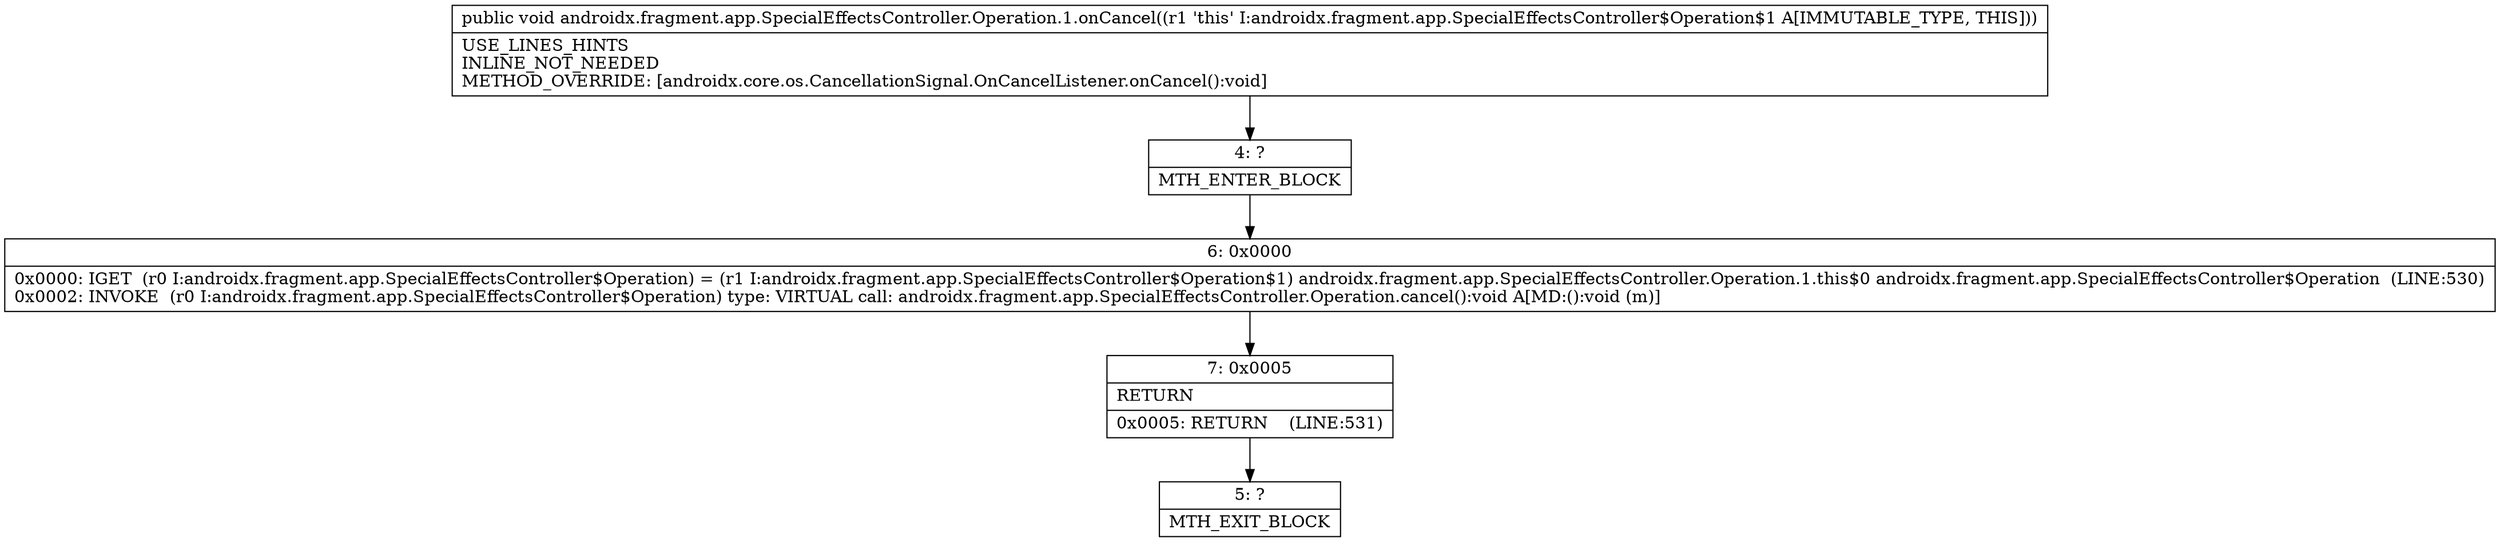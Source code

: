 digraph "CFG forandroidx.fragment.app.SpecialEffectsController.Operation.1.onCancel()V" {
Node_4 [shape=record,label="{4\:\ ?|MTH_ENTER_BLOCK\l}"];
Node_6 [shape=record,label="{6\:\ 0x0000|0x0000: IGET  (r0 I:androidx.fragment.app.SpecialEffectsController$Operation) = (r1 I:androidx.fragment.app.SpecialEffectsController$Operation$1) androidx.fragment.app.SpecialEffectsController.Operation.1.this$0 androidx.fragment.app.SpecialEffectsController$Operation  (LINE:530)\l0x0002: INVOKE  (r0 I:androidx.fragment.app.SpecialEffectsController$Operation) type: VIRTUAL call: androidx.fragment.app.SpecialEffectsController.Operation.cancel():void A[MD:():void (m)]\l}"];
Node_7 [shape=record,label="{7\:\ 0x0005|RETURN\l|0x0005: RETURN    (LINE:531)\l}"];
Node_5 [shape=record,label="{5\:\ ?|MTH_EXIT_BLOCK\l}"];
MethodNode[shape=record,label="{public void androidx.fragment.app.SpecialEffectsController.Operation.1.onCancel((r1 'this' I:androidx.fragment.app.SpecialEffectsController$Operation$1 A[IMMUTABLE_TYPE, THIS]))  | USE_LINES_HINTS\lINLINE_NOT_NEEDED\lMETHOD_OVERRIDE: [androidx.core.os.CancellationSignal.OnCancelListener.onCancel():void]\l}"];
MethodNode -> Node_4;Node_4 -> Node_6;
Node_6 -> Node_7;
Node_7 -> Node_5;
}

